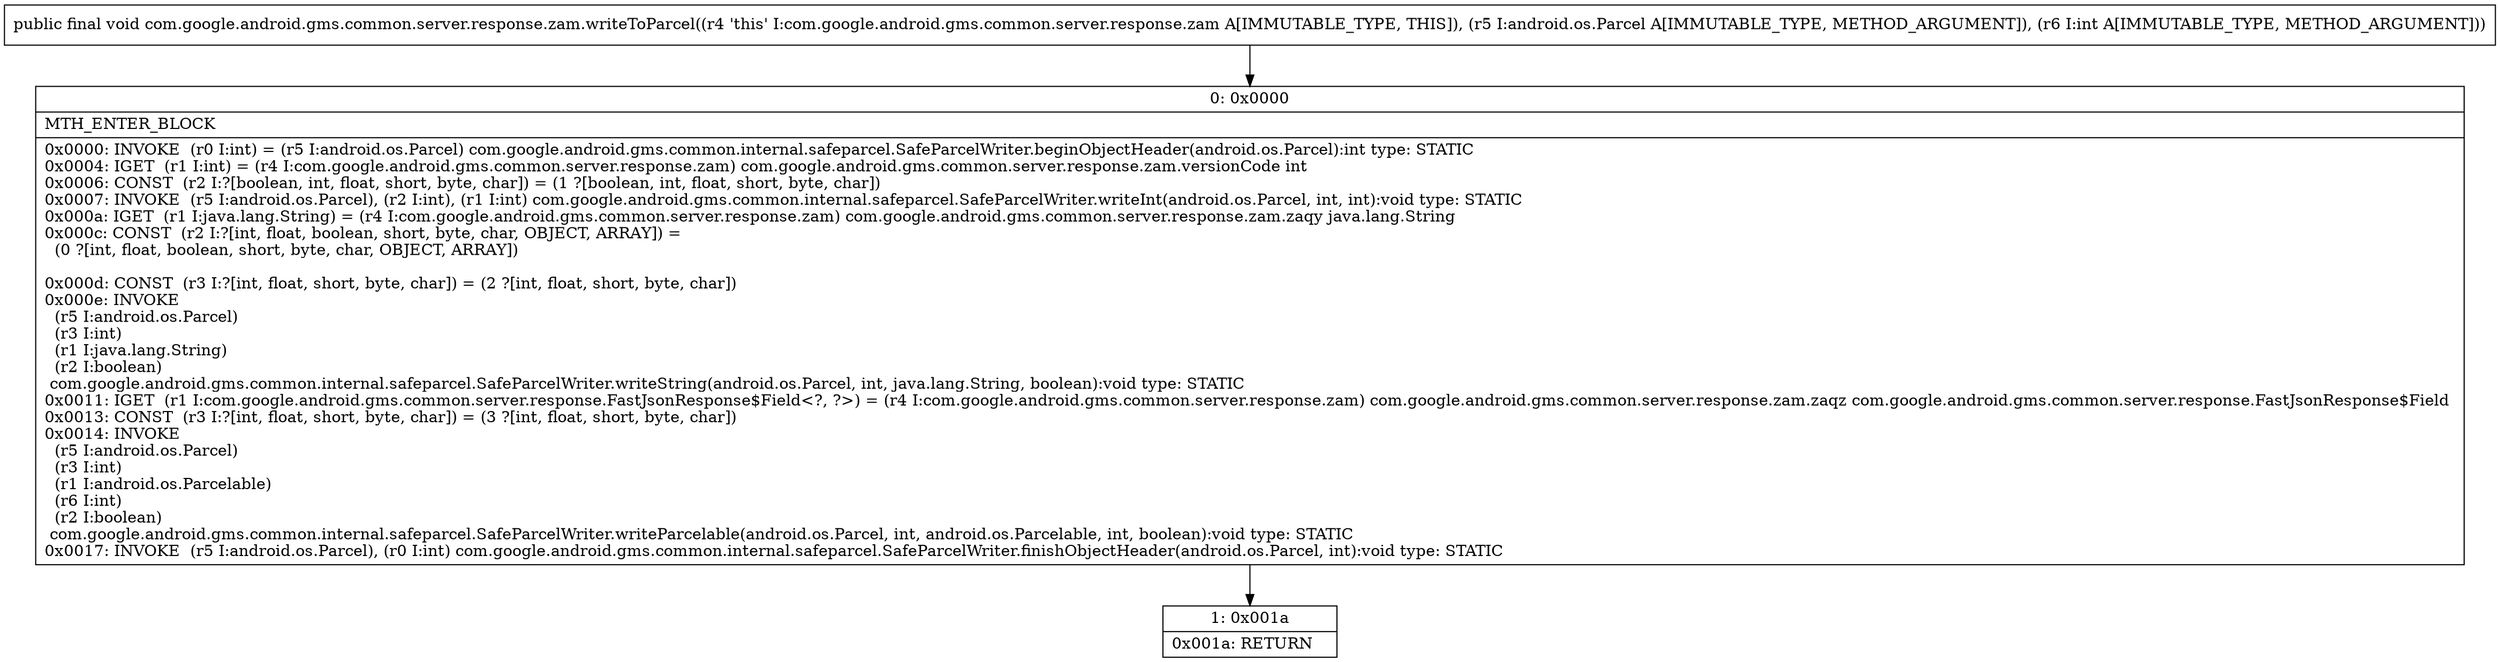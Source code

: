 digraph "CFG forcom.google.android.gms.common.server.response.zam.writeToParcel(Landroid\/os\/Parcel;I)V" {
Node_0 [shape=record,label="{0\:\ 0x0000|MTH_ENTER_BLOCK\l|0x0000: INVOKE  (r0 I:int) = (r5 I:android.os.Parcel) com.google.android.gms.common.internal.safeparcel.SafeParcelWriter.beginObjectHeader(android.os.Parcel):int type: STATIC \l0x0004: IGET  (r1 I:int) = (r4 I:com.google.android.gms.common.server.response.zam) com.google.android.gms.common.server.response.zam.versionCode int \l0x0006: CONST  (r2 I:?[boolean, int, float, short, byte, char]) = (1 ?[boolean, int, float, short, byte, char]) \l0x0007: INVOKE  (r5 I:android.os.Parcel), (r2 I:int), (r1 I:int) com.google.android.gms.common.internal.safeparcel.SafeParcelWriter.writeInt(android.os.Parcel, int, int):void type: STATIC \l0x000a: IGET  (r1 I:java.lang.String) = (r4 I:com.google.android.gms.common.server.response.zam) com.google.android.gms.common.server.response.zam.zaqy java.lang.String \l0x000c: CONST  (r2 I:?[int, float, boolean, short, byte, char, OBJECT, ARRAY]) = \l  (0 ?[int, float, boolean, short, byte, char, OBJECT, ARRAY])\l \l0x000d: CONST  (r3 I:?[int, float, short, byte, char]) = (2 ?[int, float, short, byte, char]) \l0x000e: INVOKE  \l  (r5 I:android.os.Parcel)\l  (r3 I:int)\l  (r1 I:java.lang.String)\l  (r2 I:boolean)\l com.google.android.gms.common.internal.safeparcel.SafeParcelWriter.writeString(android.os.Parcel, int, java.lang.String, boolean):void type: STATIC \l0x0011: IGET  (r1 I:com.google.android.gms.common.server.response.FastJsonResponse$Field\<?, ?\>) = (r4 I:com.google.android.gms.common.server.response.zam) com.google.android.gms.common.server.response.zam.zaqz com.google.android.gms.common.server.response.FastJsonResponse$Field \l0x0013: CONST  (r3 I:?[int, float, short, byte, char]) = (3 ?[int, float, short, byte, char]) \l0x0014: INVOKE  \l  (r5 I:android.os.Parcel)\l  (r3 I:int)\l  (r1 I:android.os.Parcelable)\l  (r6 I:int)\l  (r2 I:boolean)\l com.google.android.gms.common.internal.safeparcel.SafeParcelWriter.writeParcelable(android.os.Parcel, int, android.os.Parcelable, int, boolean):void type: STATIC \l0x0017: INVOKE  (r5 I:android.os.Parcel), (r0 I:int) com.google.android.gms.common.internal.safeparcel.SafeParcelWriter.finishObjectHeader(android.os.Parcel, int):void type: STATIC \l}"];
Node_1 [shape=record,label="{1\:\ 0x001a|0x001a: RETURN   \l}"];
MethodNode[shape=record,label="{public final void com.google.android.gms.common.server.response.zam.writeToParcel((r4 'this' I:com.google.android.gms.common.server.response.zam A[IMMUTABLE_TYPE, THIS]), (r5 I:android.os.Parcel A[IMMUTABLE_TYPE, METHOD_ARGUMENT]), (r6 I:int A[IMMUTABLE_TYPE, METHOD_ARGUMENT])) }"];
MethodNode -> Node_0;
Node_0 -> Node_1;
}

